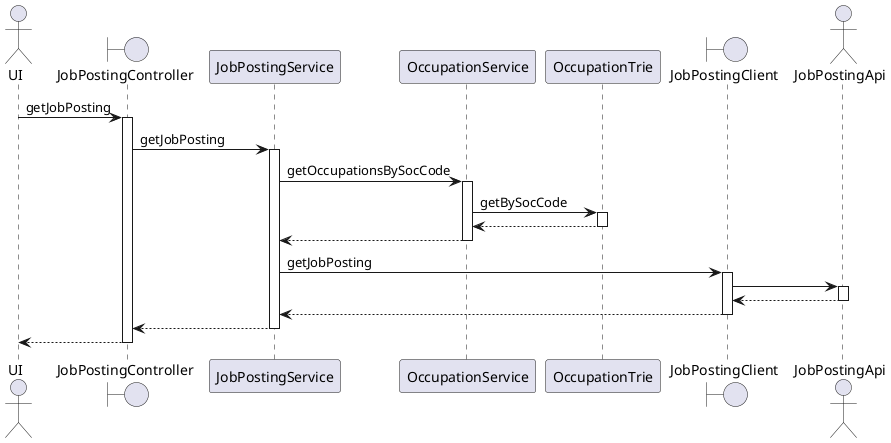 @startuml

autoactivate on

actor UI
boundary JobPostingController
participant JobPostingService
participant OccupationService
participant OccupationTrie
boundary JobPostingClient
actor JobPostingApi

UI -> JobPostingController : getJobPosting
JobPostingController -> JobPostingService : getJobPosting
JobPostingService -> OccupationService : getOccupationsBySocCode
OccupationService -> OccupationTrie : getBySocCode
return
return
JobPostingService -> JobPostingClient : getJobPosting
JobPostingClient -> JobPostingApi
return
return
return
return

@enduml
